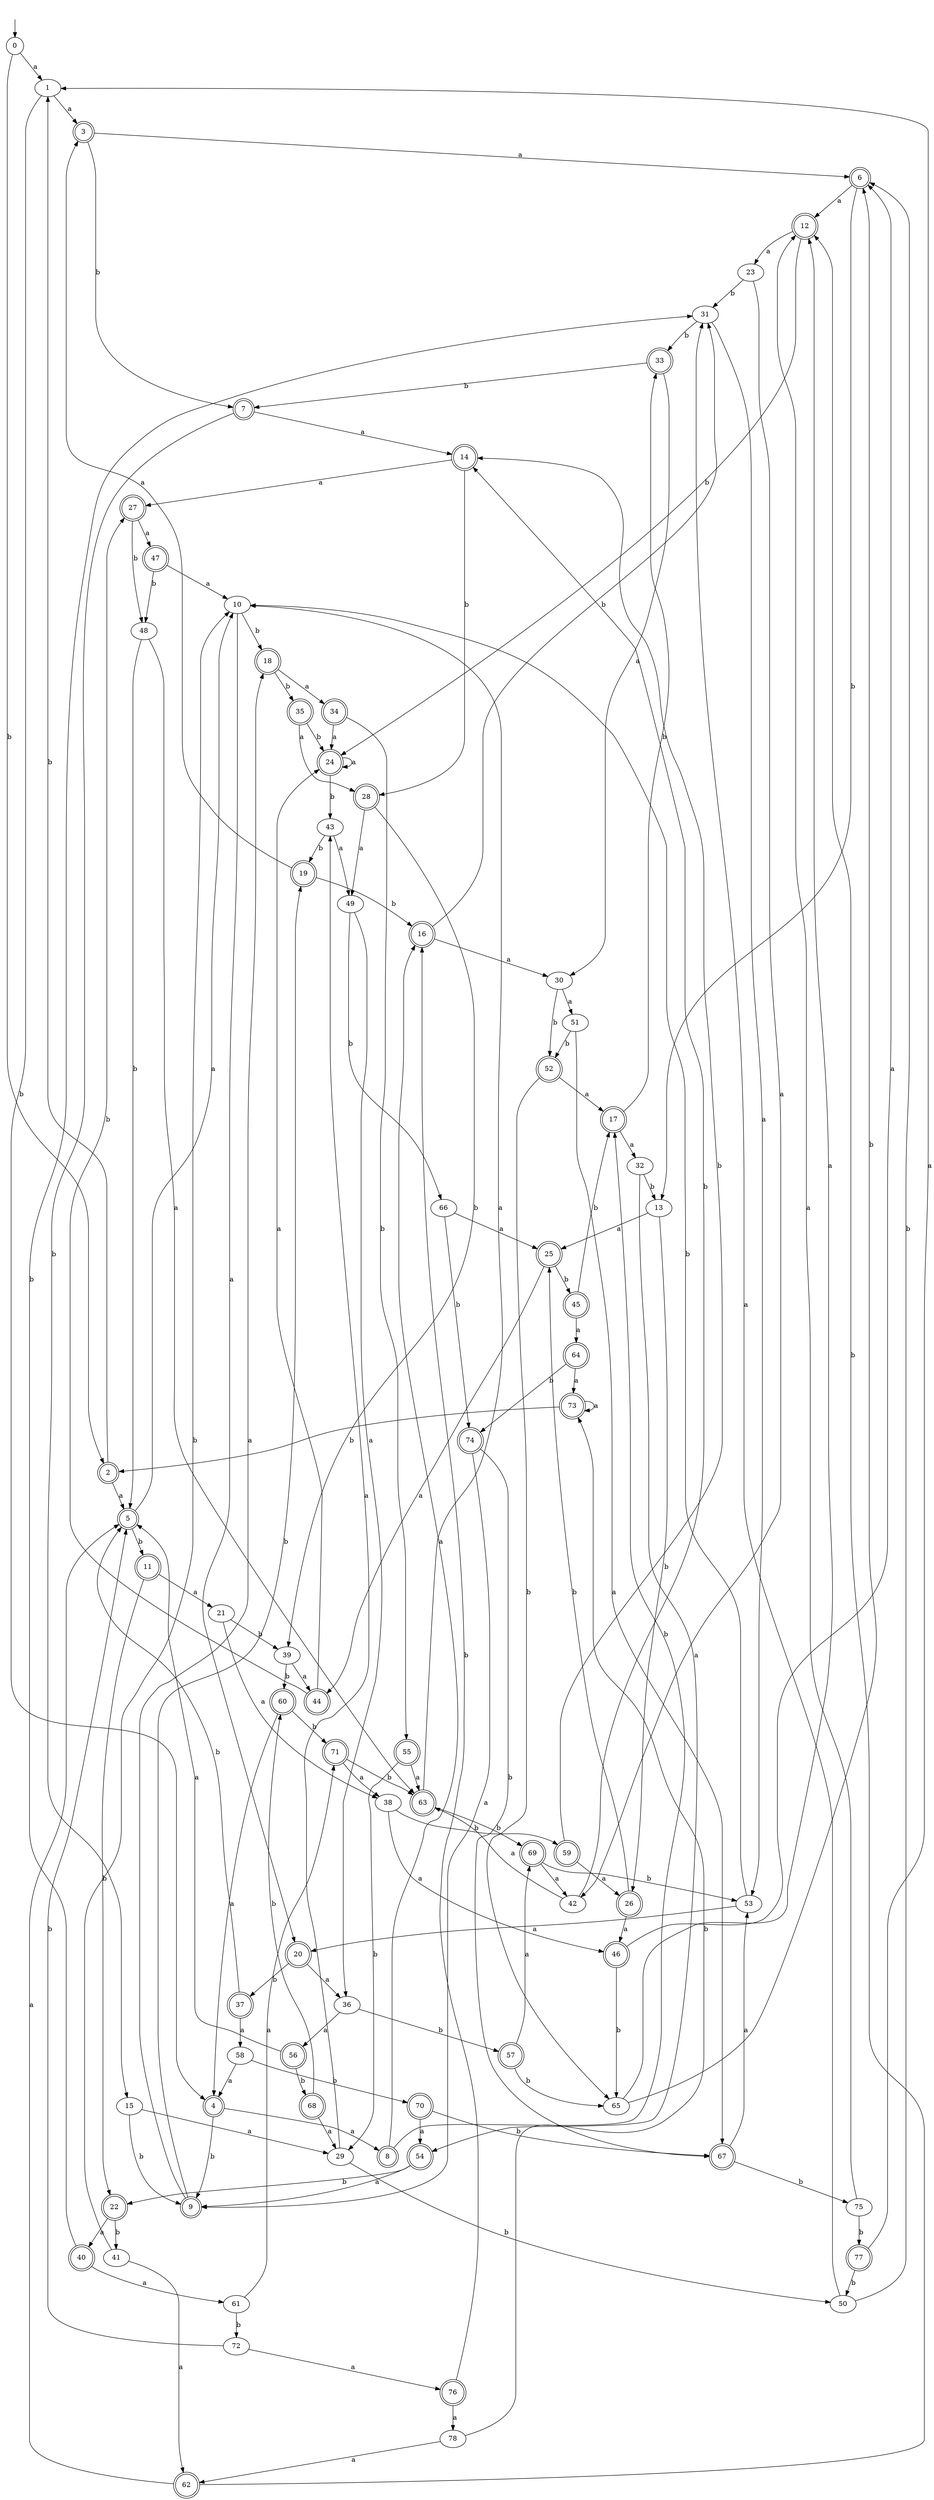 digraph RandomDFA {
  __start0 [label="", shape=none];
  __start0 -> 0 [label=""];
  0 [shape=circle]
  0 -> 1 [label="a"]
  0 -> 2 [label="b"]
  1
  1 -> 3 [label="a"]
  1 -> 4 [label="b"]
  2 [shape=doublecircle]
  2 -> 5 [label="a"]
  2 -> 1 [label="b"]
  3 [shape=doublecircle]
  3 -> 6 [label="a"]
  3 -> 7 [label="b"]
  4 [shape=doublecircle]
  4 -> 8 [label="a"]
  4 -> 9 [label="b"]
  5 [shape=doublecircle]
  5 -> 10 [label="a"]
  5 -> 11 [label="b"]
  6 [shape=doublecircle]
  6 -> 12 [label="a"]
  6 -> 13 [label="b"]
  7 [shape=doublecircle]
  7 -> 14 [label="a"]
  7 -> 15 [label="b"]
  8 [shape=doublecircle]
  8 -> 16 [label="a"]
  8 -> 17 [label="b"]
  9 [shape=doublecircle]
  9 -> 18 [label="a"]
  9 -> 19 [label="b"]
  10
  10 -> 20 [label="a"]
  10 -> 18 [label="b"]
  11 [shape=doublecircle]
  11 -> 21 [label="a"]
  11 -> 22 [label="b"]
  12 [shape=doublecircle]
  12 -> 23 [label="a"]
  12 -> 24 [label="b"]
  13
  13 -> 25 [label="a"]
  13 -> 26 [label="b"]
  14 [shape=doublecircle]
  14 -> 27 [label="a"]
  14 -> 28 [label="b"]
  15
  15 -> 29 [label="a"]
  15 -> 9 [label="b"]
  16 [shape=doublecircle]
  16 -> 30 [label="a"]
  16 -> 31 [label="b"]
  17 [shape=doublecircle]
  17 -> 32 [label="a"]
  17 -> 33 [label="b"]
  18 [shape=doublecircle]
  18 -> 34 [label="a"]
  18 -> 35 [label="b"]
  19 [shape=doublecircle]
  19 -> 3 [label="a"]
  19 -> 16 [label="b"]
  20 [shape=doublecircle]
  20 -> 36 [label="a"]
  20 -> 37 [label="b"]
  21
  21 -> 38 [label="a"]
  21 -> 39 [label="b"]
  22 [shape=doublecircle]
  22 -> 40 [label="a"]
  22 -> 41 [label="b"]
  23
  23 -> 42 [label="a"]
  23 -> 31 [label="b"]
  24 [shape=doublecircle]
  24 -> 24 [label="a"]
  24 -> 43 [label="b"]
  25 [shape=doublecircle]
  25 -> 44 [label="a"]
  25 -> 45 [label="b"]
  26 [shape=doublecircle]
  26 -> 46 [label="a"]
  26 -> 25 [label="b"]
  27 [shape=doublecircle]
  27 -> 47 [label="a"]
  27 -> 48 [label="b"]
  28 [shape=doublecircle]
  28 -> 49 [label="a"]
  28 -> 39 [label="b"]
  29
  29 -> 43 [label="a"]
  29 -> 50 [label="b"]
  30
  30 -> 51 [label="a"]
  30 -> 52 [label="b"]
  31
  31 -> 53 [label="a"]
  31 -> 33 [label="b"]
  32
  32 -> 54 [label="a"]
  32 -> 13 [label="b"]
  33 [shape=doublecircle]
  33 -> 30 [label="a"]
  33 -> 7 [label="b"]
  34 [shape=doublecircle]
  34 -> 24 [label="a"]
  34 -> 55 [label="b"]
  35 [shape=doublecircle]
  35 -> 28 [label="a"]
  35 -> 24 [label="b"]
  36
  36 -> 56 [label="a"]
  36 -> 57 [label="b"]
  37 [shape=doublecircle]
  37 -> 58 [label="a"]
  37 -> 5 [label="b"]
  38
  38 -> 46 [label="a"]
  38 -> 59 [label="b"]
  39
  39 -> 44 [label="a"]
  39 -> 60 [label="b"]
  40 [shape=doublecircle]
  40 -> 61 [label="a"]
  40 -> 31 [label="b"]
  41
  41 -> 62 [label="a"]
  41 -> 10 [label="b"]
  42
  42 -> 63 [label="a"]
  42 -> 14 [label="b"]
  43
  43 -> 49 [label="a"]
  43 -> 19 [label="b"]
  44 [shape=doublecircle]
  44 -> 24 [label="a"]
  44 -> 27 [label="b"]
  45 [shape=doublecircle]
  45 -> 64 [label="a"]
  45 -> 17 [label="b"]
  46 [shape=doublecircle]
  46 -> 6 [label="a"]
  46 -> 65 [label="b"]
  47 [shape=doublecircle]
  47 -> 10 [label="a"]
  47 -> 48 [label="b"]
  48
  48 -> 63 [label="a"]
  48 -> 5 [label="b"]
  49
  49 -> 36 [label="a"]
  49 -> 66 [label="b"]
  50
  50 -> 31 [label="a"]
  50 -> 6 [label="b"]
  51
  51 -> 67 [label="a"]
  51 -> 52 [label="b"]
  52 [shape=doublecircle]
  52 -> 17 [label="a"]
  52 -> 65 [label="b"]
  53
  53 -> 20 [label="a"]
  53 -> 10 [label="b"]
  54 [shape=doublecircle]
  54 -> 9 [label="a"]
  54 -> 22 [label="b"]
  55 [shape=doublecircle]
  55 -> 63 [label="a"]
  55 -> 29 [label="b"]
  56 [shape=doublecircle]
  56 -> 5 [label="a"]
  56 -> 68 [label="b"]
  57 [shape=doublecircle]
  57 -> 69 [label="a"]
  57 -> 65 [label="b"]
  58
  58 -> 4 [label="a"]
  58 -> 70 [label="b"]
  59 [shape=doublecircle]
  59 -> 26 [label="a"]
  59 -> 14 [label="b"]
  60 [shape=doublecircle]
  60 -> 4 [label="a"]
  60 -> 71 [label="b"]
  61
  61 -> 71 [label="a"]
  61 -> 72 [label="b"]
  62 [shape=doublecircle]
  62 -> 5 [label="a"]
  62 -> 12 [label="b"]
  63 [shape=doublecircle]
  63 -> 10 [label="a"]
  63 -> 69 [label="b"]
  64 [shape=doublecircle]
  64 -> 73 [label="a"]
  64 -> 74 [label="b"]
  65
  65 -> 12 [label="a"]
  65 -> 6 [label="b"]
  66
  66 -> 25 [label="a"]
  66 -> 74 [label="b"]
  67 [shape=doublecircle]
  67 -> 53 [label="a"]
  67 -> 75 [label="b"]
  68 [shape=doublecircle]
  68 -> 29 [label="a"]
  68 -> 60 [label="b"]
  69 [shape=doublecircle]
  69 -> 42 [label="a"]
  69 -> 53 [label="b"]
  70 [shape=doublecircle]
  70 -> 54 [label="a"]
  70 -> 67 [label="b"]
  71 [shape=doublecircle]
  71 -> 38 [label="a"]
  71 -> 63 [label="b"]
  72
  72 -> 76 [label="a"]
  72 -> 5 [label="b"]
  73 [shape=doublecircle]
  73 -> 73 [label="a"]
  73 -> 2 [label="b"]
  74 [shape=doublecircle]
  74 -> 9 [label="a"]
  74 -> 67 [label="b"]
  75
  75 -> 12 [label="a"]
  75 -> 77 [label="b"]
  76 [shape=doublecircle]
  76 -> 78 [label="a"]
  76 -> 16 [label="b"]
  77 [shape=doublecircle]
  77 -> 1 [label="a"]
  77 -> 50 [label="b"]
  78
  78 -> 62 [label="a"]
  78 -> 73 [label="b"]
}
